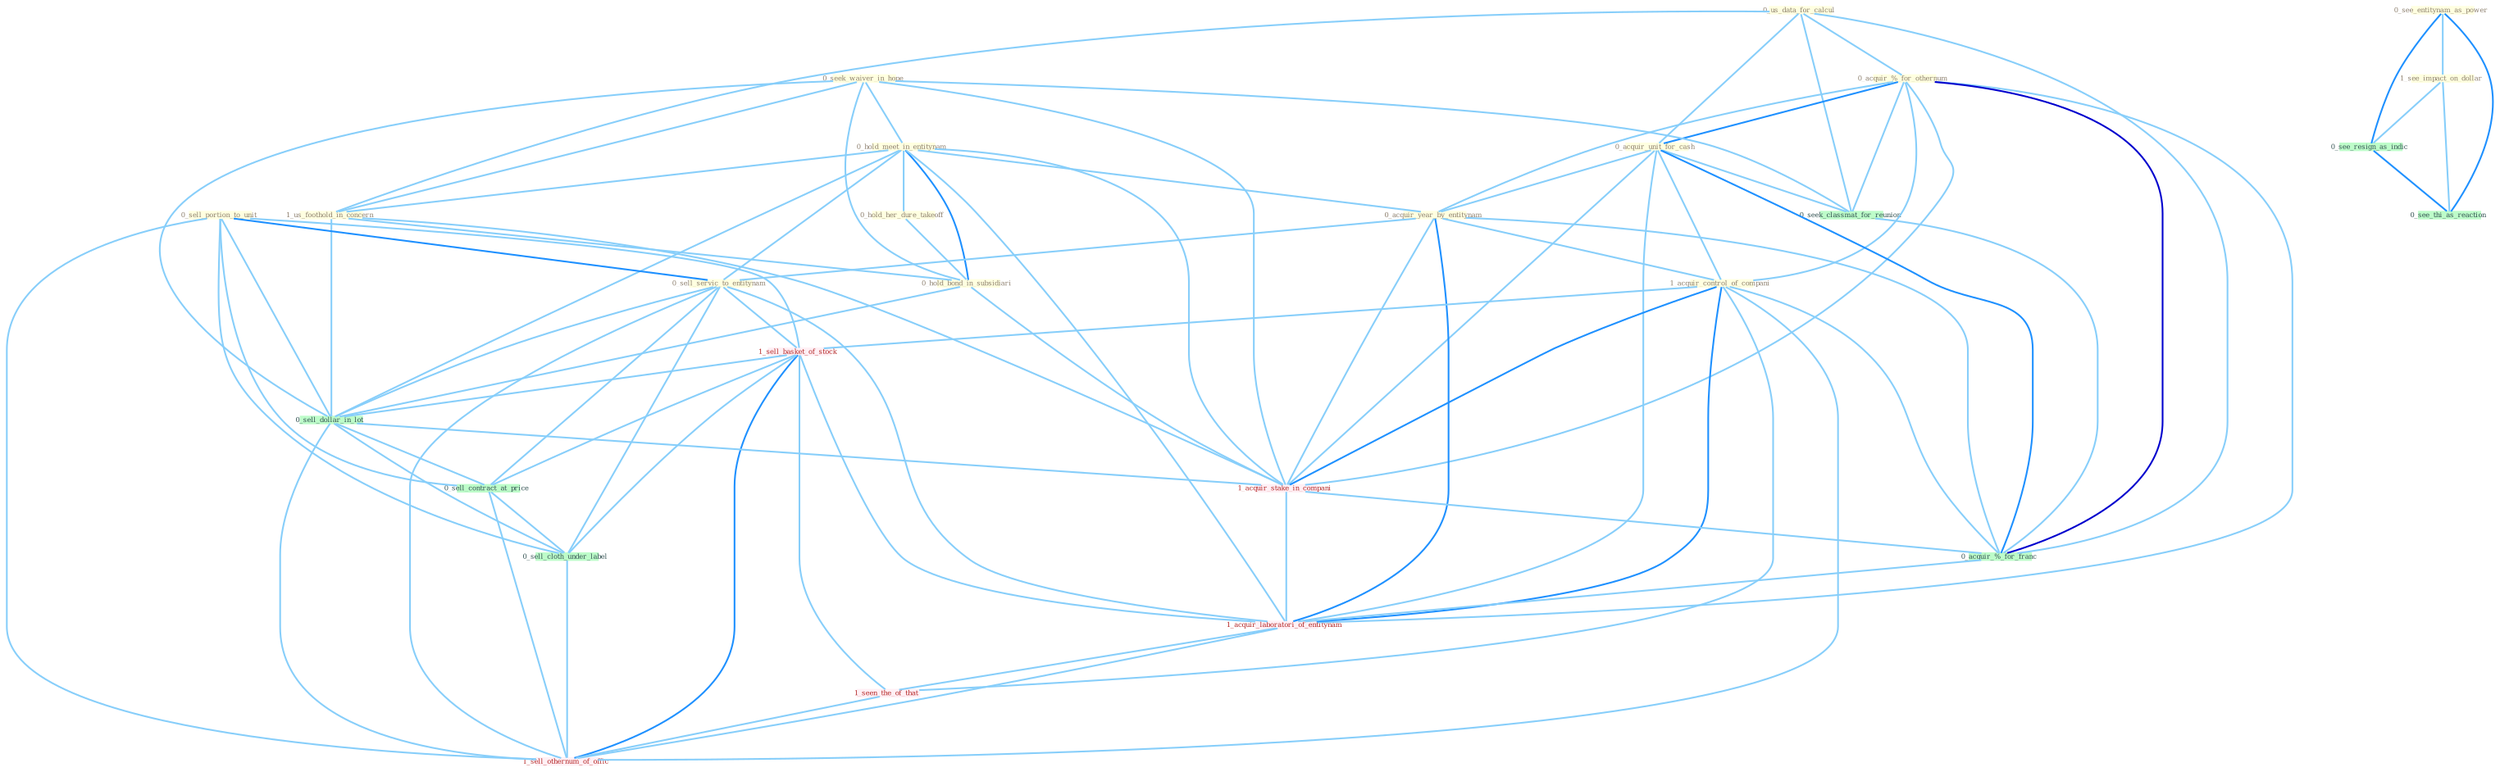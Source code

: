 Graph G{ 
    node
    [shape=polygon,style=filled,width=.5,height=.06,color="#BDFCC9",fixedsize=true,fontsize=4,
    fontcolor="#2f4f4f"];
    {node
    [color="#ffffe0", fontcolor="#8b7d6b"] "0_us_data_for_calcul " "0_acquir_%_for_othernum " "0_seek_waiver_in_hope " "0_hold_meet_in_entitynam " "1_us_foothold_in_concern " "0_hold_her_dure_takeoff " "0_see_entitynam_as_power " "0_hold_bond_in_subsidiari " "0_acquir_unit_for_cash " "0_acquir_year_by_entitynam " "1_acquir_control_of_compani " "1_see_impact_on_dollar " "0_sell_portion_to_unit " "0_sell_servic_to_entitynam "}
{node [color="#fff0f5", fontcolor="#b22222"] "1_sell_basket_of_stock " "1_acquir_stake_in_compani " "1_acquir_laboratori_of_entitynam " "1_seen_the_of_that " "1_sell_othernum_of_offic "}
edge [color="#B0E2FF"];

	"0_us_data_for_calcul " -- "0_acquir_%_for_othernum " [w="1", color="#87cefa" ];
	"0_us_data_for_calcul " -- "1_us_foothold_in_concern " [w="1", color="#87cefa" ];
	"0_us_data_for_calcul " -- "0_acquir_unit_for_cash " [w="1", color="#87cefa" ];
	"0_us_data_for_calcul " -- "0_seek_classmat_for_reunion " [w="1", color="#87cefa" ];
	"0_us_data_for_calcul " -- "0_acquir_%_for_franc " [w="1", color="#87cefa" ];
	"0_acquir_%_for_othernum " -- "0_acquir_unit_for_cash " [w="2", color="#1e90ff" , len=0.8];
	"0_acquir_%_for_othernum " -- "0_acquir_year_by_entitynam " [w="1", color="#87cefa" ];
	"0_acquir_%_for_othernum " -- "1_acquir_control_of_compani " [w="1", color="#87cefa" ];
	"0_acquir_%_for_othernum " -- "0_seek_classmat_for_reunion " [w="1", color="#87cefa" ];
	"0_acquir_%_for_othernum " -- "1_acquir_stake_in_compani " [w="1", color="#87cefa" ];
	"0_acquir_%_for_othernum " -- "0_acquir_%_for_franc " [w="3", color="#0000cd" , len=0.6];
	"0_acquir_%_for_othernum " -- "1_acquir_laboratori_of_entitynam " [w="1", color="#87cefa" ];
	"0_seek_waiver_in_hope " -- "0_hold_meet_in_entitynam " [w="1", color="#87cefa" ];
	"0_seek_waiver_in_hope " -- "1_us_foothold_in_concern " [w="1", color="#87cefa" ];
	"0_seek_waiver_in_hope " -- "0_hold_bond_in_subsidiari " [w="1", color="#87cefa" ];
	"0_seek_waiver_in_hope " -- "0_seek_classmat_for_reunion " [w="1", color="#87cefa" ];
	"0_seek_waiver_in_hope " -- "0_sell_dollar_in_lot " [w="1", color="#87cefa" ];
	"0_seek_waiver_in_hope " -- "1_acquir_stake_in_compani " [w="1", color="#87cefa" ];
	"0_hold_meet_in_entitynam " -- "1_us_foothold_in_concern " [w="1", color="#87cefa" ];
	"0_hold_meet_in_entitynam " -- "0_hold_her_dure_takeoff " [w="1", color="#87cefa" ];
	"0_hold_meet_in_entitynam " -- "0_hold_bond_in_subsidiari " [w="2", color="#1e90ff" , len=0.8];
	"0_hold_meet_in_entitynam " -- "0_acquir_year_by_entitynam " [w="1", color="#87cefa" ];
	"0_hold_meet_in_entitynam " -- "0_sell_servic_to_entitynam " [w="1", color="#87cefa" ];
	"0_hold_meet_in_entitynam " -- "0_sell_dollar_in_lot " [w="1", color="#87cefa" ];
	"0_hold_meet_in_entitynam " -- "1_acquir_stake_in_compani " [w="1", color="#87cefa" ];
	"0_hold_meet_in_entitynam " -- "1_acquir_laboratori_of_entitynam " [w="1", color="#87cefa" ];
	"1_us_foothold_in_concern " -- "0_hold_bond_in_subsidiari " [w="1", color="#87cefa" ];
	"1_us_foothold_in_concern " -- "0_sell_dollar_in_lot " [w="1", color="#87cefa" ];
	"1_us_foothold_in_concern " -- "1_acquir_stake_in_compani " [w="1", color="#87cefa" ];
	"0_hold_her_dure_takeoff " -- "0_hold_bond_in_subsidiari " [w="1", color="#87cefa" ];
	"0_see_entitynam_as_power " -- "1_see_impact_on_dollar " [w="1", color="#87cefa" ];
	"0_see_entitynam_as_power " -- "0_see_resign_as_indic " [w="2", color="#1e90ff" , len=0.8];
	"0_see_entitynam_as_power " -- "0_see_thi_as_reaction " [w="2", color="#1e90ff" , len=0.8];
	"0_hold_bond_in_subsidiari " -- "0_sell_dollar_in_lot " [w="1", color="#87cefa" ];
	"0_hold_bond_in_subsidiari " -- "1_acquir_stake_in_compani " [w="1", color="#87cefa" ];
	"0_acquir_unit_for_cash " -- "0_acquir_year_by_entitynam " [w="1", color="#87cefa" ];
	"0_acquir_unit_for_cash " -- "1_acquir_control_of_compani " [w="1", color="#87cefa" ];
	"0_acquir_unit_for_cash " -- "0_seek_classmat_for_reunion " [w="1", color="#87cefa" ];
	"0_acquir_unit_for_cash " -- "1_acquir_stake_in_compani " [w="1", color="#87cefa" ];
	"0_acquir_unit_for_cash " -- "0_acquir_%_for_franc " [w="2", color="#1e90ff" , len=0.8];
	"0_acquir_unit_for_cash " -- "1_acquir_laboratori_of_entitynam " [w="1", color="#87cefa" ];
	"0_acquir_year_by_entitynam " -- "1_acquir_control_of_compani " [w="1", color="#87cefa" ];
	"0_acquir_year_by_entitynam " -- "0_sell_servic_to_entitynam " [w="1", color="#87cefa" ];
	"0_acquir_year_by_entitynam " -- "1_acquir_stake_in_compani " [w="1", color="#87cefa" ];
	"0_acquir_year_by_entitynam " -- "0_acquir_%_for_franc " [w="1", color="#87cefa" ];
	"0_acquir_year_by_entitynam " -- "1_acquir_laboratori_of_entitynam " [w="2", color="#1e90ff" , len=0.8];
	"1_acquir_control_of_compani " -- "1_sell_basket_of_stock " [w="1", color="#87cefa" ];
	"1_acquir_control_of_compani " -- "1_acquir_stake_in_compani " [w="2", color="#1e90ff" , len=0.8];
	"1_acquir_control_of_compani " -- "0_acquir_%_for_franc " [w="1", color="#87cefa" ];
	"1_acquir_control_of_compani " -- "1_acquir_laboratori_of_entitynam " [w="2", color="#1e90ff" , len=0.8];
	"1_acquir_control_of_compani " -- "1_seen_the_of_that " [w="1", color="#87cefa" ];
	"1_acquir_control_of_compani " -- "1_sell_othernum_of_offic " [w="1", color="#87cefa" ];
	"1_see_impact_on_dollar " -- "0_see_resign_as_indic " [w="1", color="#87cefa" ];
	"1_see_impact_on_dollar " -- "0_see_thi_as_reaction " [w="1", color="#87cefa" ];
	"0_sell_portion_to_unit " -- "0_sell_servic_to_entitynam " [w="2", color="#1e90ff" , len=0.8];
	"0_sell_portion_to_unit " -- "1_sell_basket_of_stock " [w="1", color="#87cefa" ];
	"0_sell_portion_to_unit " -- "0_sell_dollar_in_lot " [w="1", color="#87cefa" ];
	"0_sell_portion_to_unit " -- "0_sell_contract_at_price " [w="1", color="#87cefa" ];
	"0_sell_portion_to_unit " -- "0_sell_cloth_under_label " [w="1", color="#87cefa" ];
	"0_sell_portion_to_unit " -- "1_sell_othernum_of_offic " [w="1", color="#87cefa" ];
	"0_sell_servic_to_entitynam " -- "1_sell_basket_of_stock " [w="1", color="#87cefa" ];
	"0_sell_servic_to_entitynam " -- "0_sell_dollar_in_lot " [w="1", color="#87cefa" ];
	"0_sell_servic_to_entitynam " -- "0_sell_contract_at_price " [w="1", color="#87cefa" ];
	"0_sell_servic_to_entitynam " -- "1_acquir_laboratori_of_entitynam " [w="1", color="#87cefa" ];
	"0_sell_servic_to_entitynam " -- "0_sell_cloth_under_label " [w="1", color="#87cefa" ];
	"0_sell_servic_to_entitynam " -- "1_sell_othernum_of_offic " [w="1", color="#87cefa" ];
	"0_seek_classmat_for_reunion " -- "0_acquir_%_for_franc " [w="1", color="#87cefa" ];
	"1_sell_basket_of_stock " -- "0_sell_dollar_in_lot " [w="1", color="#87cefa" ];
	"1_sell_basket_of_stock " -- "0_sell_contract_at_price " [w="1", color="#87cefa" ];
	"1_sell_basket_of_stock " -- "1_acquir_laboratori_of_entitynam " [w="1", color="#87cefa" ];
	"1_sell_basket_of_stock " -- "0_sell_cloth_under_label " [w="1", color="#87cefa" ];
	"1_sell_basket_of_stock " -- "1_seen_the_of_that " [w="1", color="#87cefa" ];
	"1_sell_basket_of_stock " -- "1_sell_othernum_of_offic " [w="2", color="#1e90ff" , len=0.8];
	"0_sell_dollar_in_lot " -- "1_acquir_stake_in_compani " [w="1", color="#87cefa" ];
	"0_sell_dollar_in_lot " -- "0_sell_contract_at_price " [w="1", color="#87cefa" ];
	"0_sell_dollar_in_lot " -- "0_sell_cloth_under_label " [w="1", color="#87cefa" ];
	"0_sell_dollar_in_lot " -- "1_sell_othernum_of_offic " [w="1", color="#87cefa" ];
	"0_see_resign_as_indic " -- "0_see_thi_as_reaction " [w="2", color="#1e90ff" , len=0.8];
	"1_acquir_stake_in_compani " -- "0_acquir_%_for_franc " [w="1", color="#87cefa" ];
	"1_acquir_stake_in_compani " -- "1_acquir_laboratori_of_entitynam " [w="1", color="#87cefa" ];
	"0_acquir_%_for_franc " -- "1_acquir_laboratori_of_entitynam " [w="1", color="#87cefa" ];
	"0_sell_contract_at_price " -- "0_sell_cloth_under_label " [w="1", color="#87cefa" ];
	"0_sell_contract_at_price " -- "1_sell_othernum_of_offic " [w="1", color="#87cefa" ];
	"1_acquir_laboratori_of_entitynam " -- "1_seen_the_of_that " [w="1", color="#87cefa" ];
	"1_acquir_laboratori_of_entitynam " -- "1_sell_othernum_of_offic " [w="1", color="#87cefa" ];
	"0_sell_cloth_under_label " -- "1_sell_othernum_of_offic " [w="1", color="#87cefa" ];
	"1_seen_the_of_that " -- "1_sell_othernum_of_offic " [w="1", color="#87cefa" ];
}